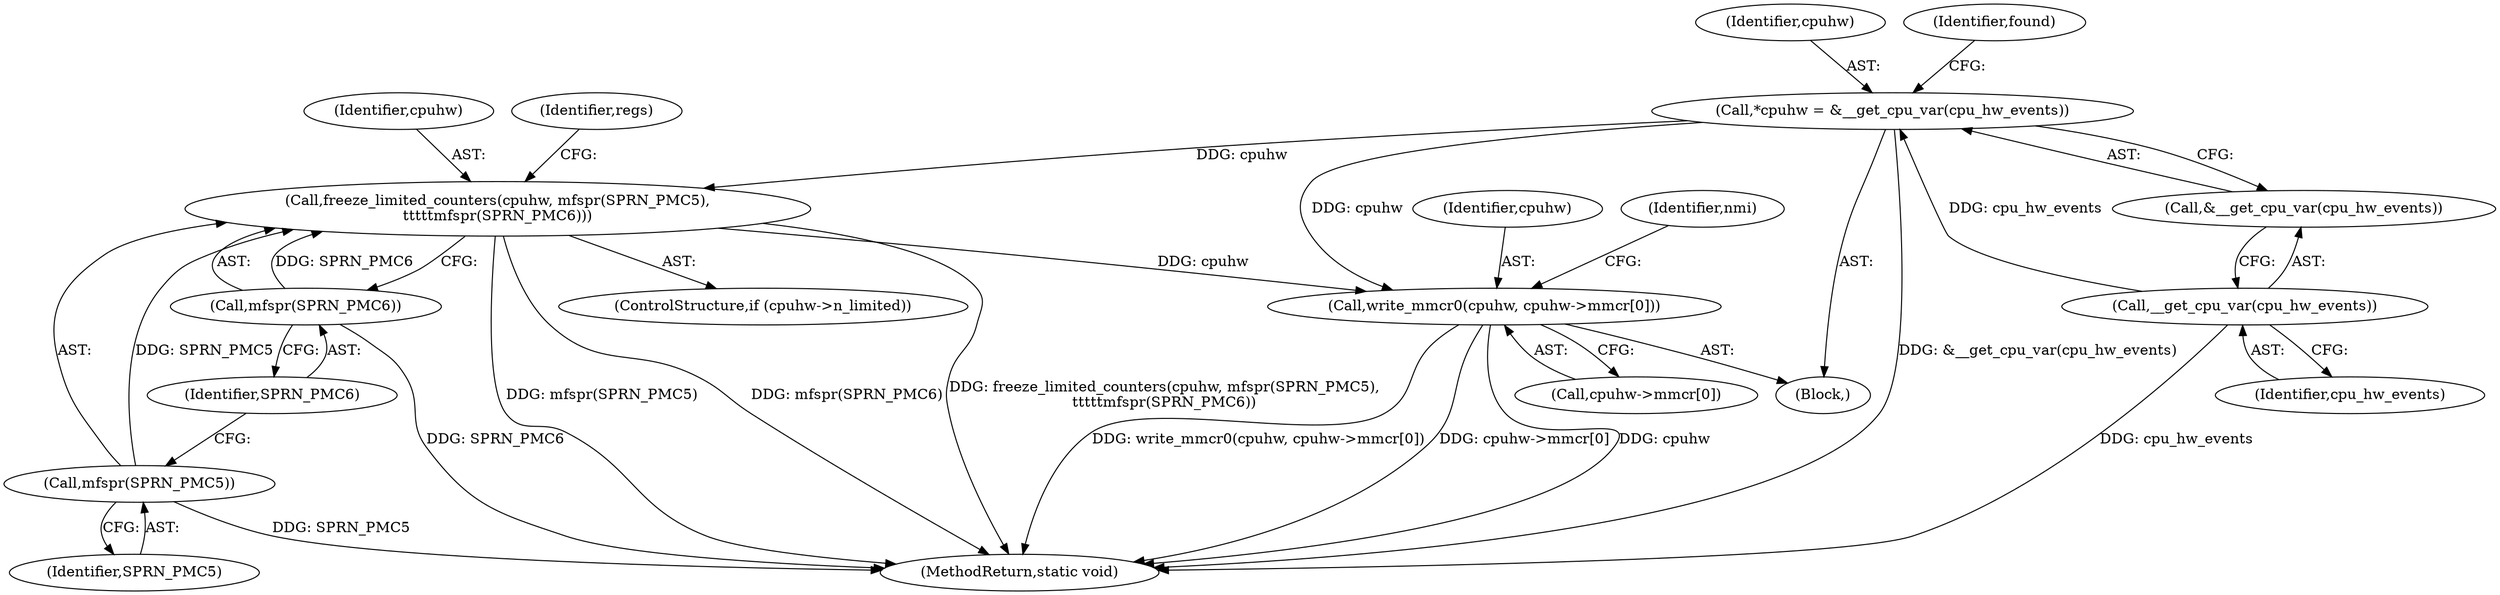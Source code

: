 digraph "0_linux_0837e3242c73566fc1c0196b4ec61779c25ffc93@API" {
"1000237" [label="(Call,write_mmcr0(cpuhw, cpuhw->mmcr[0]))"];
"1000124" [label="(Call,freeze_limited_counters(cpuhw, mfspr(SPRN_PMC5),\n\t\t\t\t\tmfspr(SPRN_PMC6)))"];
"1000108" [label="(Call,*cpuhw = &__get_cpu_var(cpu_hw_events))"];
"1000111" [label="(Call,__get_cpu_var(cpu_hw_events))"];
"1000126" [label="(Call,mfspr(SPRN_PMC5))"];
"1000128" [label="(Call,mfspr(SPRN_PMC6))"];
"1000128" [label="(Call,mfspr(SPRN_PMC6))"];
"1000105" [label="(Block,)"];
"1000125" [label="(Identifier,cpuhw)"];
"1000120" [label="(ControlStructure,if (cpuhw->n_limited))"];
"1000131" [label="(Identifier,regs)"];
"1000129" [label="(Identifier,SPRN_PMC6)"];
"1000108" [label="(Call,*cpuhw = &__get_cpu_var(cpu_hw_events))"];
"1000245" [label="(Identifier,nmi)"];
"1000237" [label="(Call,write_mmcr0(cpuhw, cpuhw->mmcr[0]))"];
"1000124" [label="(Call,freeze_limited_counters(cpuhw, mfspr(SPRN_PMC5),\n\t\t\t\t\tmfspr(SPRN_PMC6)))"];
"1000126" [label="(Call,mfspr(SPRN_PMC5))"];
"1000110" [label="(Call,&__get_cpu_var(cpu_hw_events))"];
"1000112" [label="(Identifier,cpu_hw_events)"];
"1000238" [label="(Identifier,cpuhw)"];
"1000127" [label="(Identifier,SPRN_PMC5)"];
"1000239" [label="(Call,cpuhw->mmcr[0])"];
"1000111" [label="(Call,__get_cpu_var(cpu_hw_events))"];
"1000249" [label="(MethodReturn,static void)"];
"1000109" [label="(Identifier,cpuhw)"];
"1000117" [label="(Identifier,found)"];
"1000237" -> "1000105"  [label="AST: "];
"1000237" -> "1000239"  [label="CFG: "];
"1000238" -> "1000237"  [label="AST: "];
"1000239" -> "1000237"  [label="AST: "];
"1000245" -> "1000237"  [label="CFG: "];
"1000237" -> "1000249"  [label="DDG: write_mmcr0(cpuhw, cpuhw->mmcr[0])"];
"1000237" -> "1000249"  [label="DDG: cpuhw->mmcr[0]"];
"1000237" -> "1000249"  [label="DDG: cpuhw"];
"1000124" -> "1000237"  [label="DDG: cpuhw"];
"1000108" -> "1000237"  [label="DDG: cpuhw"];
"1000124" -> "1000120"  [label="AST: "];
"1000124" -> "1000128"  [label="CFG: "];
"1000125" -> "1000124"  [label="AST: "];
"1000126" -> "1000124"  [label="AST: "];
"1000128" -> "1000124"  [label="AST: "];
"1000131" -> "1000124"  [label="CFG: "];
"1000124" -> "1000249"  [label="DDG: freeze_limited_counters(cpuhw, mfspr(SPRN_PMC5),\n\t\t\t\t\tmfspr(SPRN_PMC6))"];
"1000124" -> "1000249"  [label="DDG: mfspr(SPRN_PMC5)"];
"1000124" -> "1000249"  [label="DDG: mfspr(SPRN_PMC6)"];
"1000108" -> "1000124"  [label="DDG: cpuhw"];
"1000126" -> "1000124"  [label="DDG: SPRN_PMC5"];
"1000128" -> "1000124"  [label="DDG: SPRN_PMC6"];
"1000108" -> "1000105"  [label="AST: "];
"1000108" -> "1000110"  [label="CFG: "];
"1000109" -> "1000108"  [label="AST: "];
"1000110" -> "1000108"  [label="AST: "];
"1000117" -> "1000108"  [label="CFG: "];
"1000108" -> "1000249"  [label="DDG: &__get_cpu_var(cpu_hw_events)"];
"1000111" -> "1000108"  [label="DDG: cpu_hw_events"];
"1000111" -> "1000110"  [label="AST: "];
"1000111" -> "1000112"  [label="CFG: "];
"1000112" -> "1000111"  [label="AST: "];
"1000110" -> "1000111"  [label="CFG: "];
"1000111" -> "1000249"  [label="DDG: cpu_hw_events"];
"1000126" -> "1000127"  [label="CFG: "];
"1000127" -> "1000126"  [label="AST: "];
"1000129" -> "1000126"  [label="CFG: "];
"1000126" -> "1000249"  [label="DDG: SPRN_PMC5"];
"1000128" -> "1000129"  [label="CFG: "];
"1000129" -> "1000128"  [label="AST: "];
"1000128" -> "1000249"  [label="DDG: SPRN_PMC6"];
}
